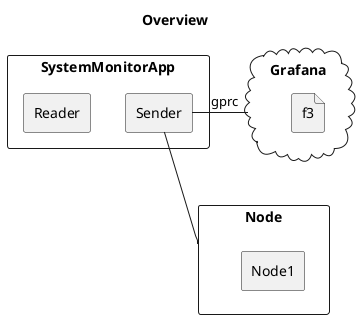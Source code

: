 @startuml Overview

title Overview

!define APP_FRAME class "System Monitor" {
    rectangle SystemMonitorApp {
        rectangle "Reader"
        rectangle "Sender"
    }

    rectangle Node {
      rectangle Node1
    }

    cloud Grafana as "Grafana" {
      file f3
    }

    Sender -right- Grafana : gprc
    Grafana -[hidden]- Node
    Sender -right- Node
}
@enduml